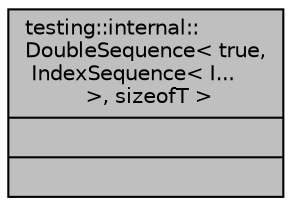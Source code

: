 digraph "testing::internal::DoubleSequence&lt; true, IndexSequence&lt; I... &gt;, sizeofT &gt;"
{
 // INTERACTIVE_SVG=YES
 // LATEX_PDF_SIZE
  edge [fontname="Helvetica",fontsize="10",labelfontname="Helvetica",labelfontsize="10"];
  node [fontname="Helvetica",fontsize="10",shape=record];
  Node1 [label="{testing::internal::\lDoubleSequence\< true,\l IndexSequence\< I...\l \>, sizeofT \>\n||}",height=0.2,width=0.4,color="black", fillcolor="grey75", style="filled", fontcolor="black",tooltip=" "];
}
